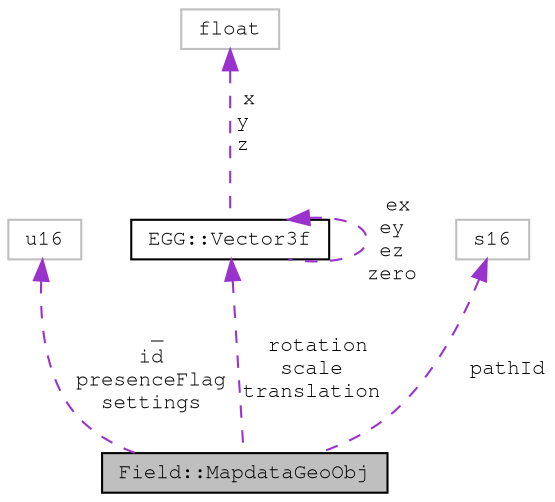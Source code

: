 digraph "Field::MapdataGeoObj"
{
 // LATEX_PDF_SIZE
  edge [fontname="FreeMono",fontsize="10",labelfontname="FreeMono",labelfontsize="10"];
  node [fontname="FreeMono",fontsize="10",shape=record];
  Node1 [label="Field::MapdataGeoObj",height=0.2,width=0.4,color="black", fillcolor="grey75", style="filled", fontcolor="black",tooltip=" "];
  Node2 -> Node1 [dir="back",color="darkorchid3",fontsize="10",style="dashed",label=" _\nid\npresenceFlag\nsettings" ,fontname="FreeMono"];
  Node2 [label="u16",height=0.2,width=0.4,color="grey75", fillcolor="white", style="filled",tooltip=" "];
  Node3 -> Node1 [dir="back",color="darkorchid3",fontsize="10",style="dashed",label=" rotation\nscale\ntranslation" ,fontname="FreeMono"];
  Node3 [label="EGG::Vector3f",height=0.2,width=0.4,color="black", fillcolor="white", style="filled",URL="$struct_e_g_g_1_1_vector3f.html",tooltip=" "];
  Node4 -> Node3 [dir="back",color="darkorchid3",fontsize="10",style="dashed",label=" x\ny\nz" ,fontname="FreeMono"];
  Node4 [label="float",height=0.2,width=0.4,color="grey75", fillcolor="white", style="filled",tooltip=" "];
  Node3 -> Node3 [dir="back",color="darkorchid3",fontsize="10",style="dashed",label=" ex\ney\nez\nzero" ,fontname="FreeMono"];
  Node5 -> Node1 [dir="back",color="darkorchid3",fontsize="10",style="dashed",label=" pathId" ,fontname="FreeMono"];
  Node5 [label="s16",height=0.2,width=0.4,color="grey75", fillcolor="white", style="filled",tooltip=" "];
}
